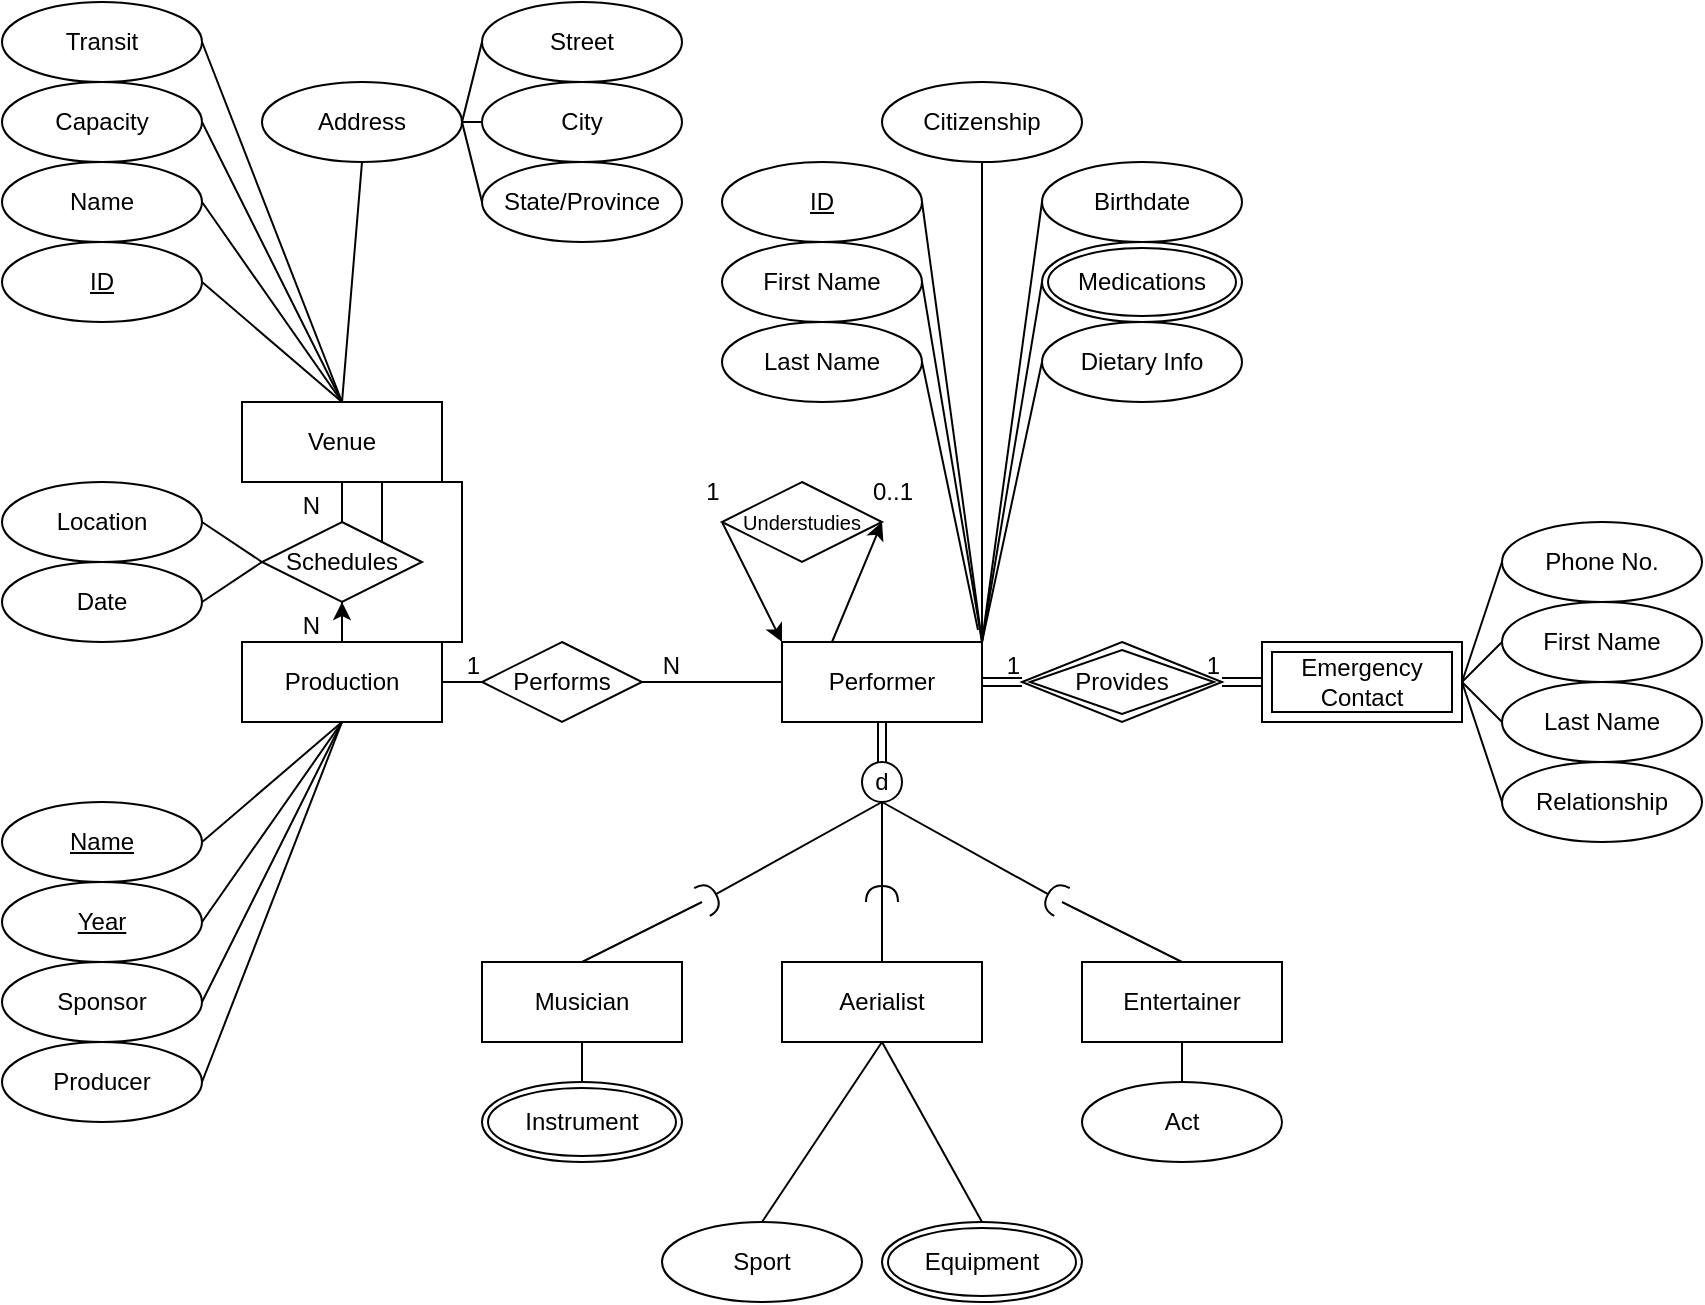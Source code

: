 <mxfile version="21.8.2" type="device">
  <diagram name="Page-1" id="f7-Rr7WY_f7SpYFQRQXC">
    <mxGraphModel dx="1036" dy="614" grid="1" gridSize="10" guides="1" tooltips="1" connect="1" arrows="1" fold="1" page="1" pageScale="1" pageWidth="850" pageHeight="1100" math="0" shadow="0">
      <root>
        <mxCell id="0" />
        <mxCell id="1" parent="0" />
        <mxCell id="wAmFiLP3xi7SFFeAQe1h-1" value="Venue" style="whiteSpace=wrap;html=1;align=center;" parent="1" vertex="1">
          <mxGeometry x="120" y="200" width="100" height="40" as="geometry" />
        </mxCell>
        <mxCell id="wAmFiLP3xi7SFFeAQe1h-2" value="Production" style="whiteSpace=wrap;html=1;align=center;" parent="1" vertex="1">
          <mxGeometry x="120" y="320" width="100" height="40" as="geometry" />
        </mxCell>
        <mxCell id="kc0A2wg8LQgVYRKGeDW2-1" style="rounded=0;orthogonalLoop=1;jettySize=auto;html=1;exitX=0.25;exitY=0;exitDx=0;exitDy=0;entryX=1;entryY=0.5;entryDx=0;entryDy=0;" parent="1" source="wAmFiLP3xi7SFFeAQe1h-3" target="wAmFiLP3xi7SFFeAQe1h-35" edge="1">
          <mxGeometry relative="1" as="geometry" />
        </mxCell>
        <mxCell id="wAmFiLP3xi7SFFeAQe1h-3" value="Performer" style="whiteSpace=wrap;html=1;align=center;" parent="1" vertex="1">
          <mxGeometry x="390" y="320" width="100" height="40" as="geometry" />
        </mxCell>
        <mxCell id="wAmFiLP3xi7SFFeAQe1h-4" value="Musician" style="whiteSpace=wrap;html=1;align=center;" parent="1" vertex="1">
          <mxGeometry x="240" y="480" width="100" height="40" as="geometry" />
        </mxCell>
        <mxCell id="wAmFiLP3xi7SFFeAQe1h-5" value="Aerialist" style="whiteSpace=wrap;html=1;align=center;" parent="1" vertex="1">
          <mxGeometry x="390" y="480" width="100" height="40" as="geometry" />
        </mxCell>
        <mxCell id="wAmFiLP3xi7SFFeAQe1h-6" value="Entertainer" style="whiteSpace=wrap;html=1;align=center;" parent="1" vertex="1">
          <mxGeometry x="540" y="480" width="100" height="40" as="geometry" />
        </mxCell>
        <mxCell id="wAmFiLP3xi7SFFeAQe1h-8" value="Emergency Contact" style="shape=ext;margin=3;double=1;whiteSpace=wrap;html=1;align=center;" parent="1" vertex="1">
          <mxGeometry x="630" y="320" width="100" height="40" as="geometry" />
        </mxCell>
        <mxCell id="wAmFiLP3xi7SFFeAQe1h-9" value="Provides" style="shape=rhombus;double=1;perimeter=rhombusPerimeter;whiteSpace=wrap;html=1;align=center;" parent="1" vertex="1">
          <mxGeometry x="510" y="320" width="100" height="40" as="geometry" />
        </mxCell>
        <mxCell id="wAmFiLP3xi7SFFeAQe1h-10" value="Schedules" style="shape=rhombus;perimeter=rhombusPerimeter;whiteSpace=wrap;html=1;align=center;" parent="1" vertex="1">
          <mxGeometry x="130" y="260" width="80" height="40" as="geometry" />
        </mxCell>
        <mxCell id="wAmFiLP3xi7SFFeAQe1h-11" value="Performs" style="shape=rhombus;perimeter=rhombusPerimeter;whiteSpace=wrap;html=1;align=center;" parent="1" vertex="1">
          <mxGeometry x="240" y="320" width="80" height="40" as="geometry" />
        </mxCell>
        <mxCell id="wAmFiLP3xi7SFFeAQe1h-13" value="Instrument" style="ellipse;shape=doubleEllipse;margin=3;whiteSpace=wrap;html=1;align=center;" parent="1" vertex="1">
          <mxGeometry x="240" y="540" width="100" height="40" as="geometry" />
        </mxCell>
        <mxCell id="wAmFiLP3xi7SFFeAQe1h-14" value="Equipment" style="ellipse;shape=doubleEllipse;margin=3;whiteSpace=wrap;html=1;align=center;" parent="1" vertex="1">
          <mxGeometry x="440" y="610" width="100" height="40" as="geometry" />
        </mxCell>
        <mxCell id="wAmFiLP3xi7SFFeAQe1h-15" value="Sport" style="ellipse;whiteSpace=wrap;html=1;align=center;" parent="1" vertex="1">
          <mxGeometry x="330" y="610" width="100" height="40" as="geometry" />
        </mxCell>
        <mxCell id="wAmFiLP3xi7SFFeAQe1h-16" value="Act" style="ellipse;whiteSpace=wrap;html=1;align=center;" parent="1" vertex="1">
          <mxGeometry x="540" y="540" width="100" height="40" as="geometry" />
        </mxCell>
        <mxCell id="wAmFiLP3xi7SFFeAQe1h-18" value="Last Name" style="ellipse;whiteSpace=wrap;html=1;align=center;" parent="1" vertex="1">
          <mxGeometry x="750" y="340" width="100" height="40" as="geometry" />
        </mxCell>
        <mxCell id="wAmFiLP3xi7SFFeAQe1h-19" value="Phone No." style="ellipse;whiteSpace=wrap;html=1;align=center;" parent="1" vertex="1">
          <mxGeometry x="750" y="260" width="100" height="40" as="geometry" />
        </mxCell>
        <mxCell id="wAmFiLP3xi7SFFeAQe1h-20" value="Relationship" style="ellipse;whiteSpace=wrap;html=1;align=center;" parent="1" vertex="1">
          <mxGeometry x="750" y="380" width="100" height="40" as="geometry" />
        </mxCell>
        <mxCell id="wAmFiLP3xi7SFFeAQe1h-22" value="Name" style="ellipse;whiteSpace=wrap;html=1;align=center;" parent="1" vertex="1">
          <mxGeometry y="80" width="100" height="40" as="geometry" />
        </mxCell>
        <mxCell id="wAmFiLP3xi7SFFeAQe1h-23" value="Address" style="ellipse;whiteSpace=wrap;html=1;align=center;" parent="1" vertex="1">
          <mxGeometry x="130" y="40" width="100" height="40" as="geometry" />
        </mxCell>
        <mxCell id="wAmFiLP3xi7SFFeAQe1h-24" value="Capacity" style="ellipse;whiteSpace=wrap;html=1;align=center;" parent="1" vertex="1">
          <mxGeometry y="40" width="100" height="40" as="geometry" />
        </mxCell>
        <mxCell id="wAmFiLP3xi7SFFeAQe1h-25" value="Transit" style="ellipse;whiteSpace=wrap;html=1;align=center;" parent="1" vertex="1">
          <mxGeometry width="100" height="40" as="geometry" />
        </mxCell>
        <mxCell id="wAmFiLP3xi7SFFeAQe1h-26" value="Street" style="ellipse;whiteSpace=wrap;html=1;align=center;" parent="1" vertex="1">
          <mxGeometry x="240" width="100" height="40" as="geometry" />
        </mxCell>
        <mxCell id="wAmFiLP3xi7SFFeAQe1h-27" value="City" style="ellipse;whiteSpace=wrap;html=1;align=center;" parent="1" vertex="1">
          <mxGeometry x="240" y="40" width="100" height="40" as="geometry" />
        </mxCell>
        <mxCell id="wAmFiLP3xi7SFFeAQe1h-28" value="Date" style="ellipse;whiteSpace=wrap;html=1;align=center;" parent="1" vertex="1">
          <mxGeometry y="280" width="100" height="40" as="geometry" />
        </mxCell>
        <mxCell id="wAmFiLP3xi7SFFeAQe1h-29" value="Location" style="ellipse;whiteSpace=wrap;html=1;align=center;" parent="1" vertex="1">
          <mxGeometry y="240" width="100" height="40" as="geometry" />
        </mxCell>
        <mxCell id="wAmFiLP3xi7SFFeAQe1h-32" value="Sponsor" style="ellipse;whiteSpace=wrap;html=1;align=center;" parent="1" vertex="1">
          <mxGeometry y="480" width="100" height="40" as="geometry" />
        </mxCell>
        <mxCell id="wAmFiLP3xi7SFFeAQe1h-33" value="Producer" style="ellipse;whiteSpace=wrap;html=1;align=center;" parent="1" vertex="1">
          <mxGeometry y="520" width="100" height="40" as="geometry" />
        </mxCell>
        <mxCell id="wAmFiLP3xi7SFFeAQe1h-34" value="First Name" style="ellipse;whiteSpace=wrap;html=1;align=center;" parent="1" vertex="1">
          <mxGeometry x="750" y="300" width="100" height="40" as="geometry" />
        </mxCell>
        <mxCell id="kc0A2wg8LQgVYRKGeDW2-2" style="rounded=0;orthogonalLoop=1;jettySize=auto;html=1;exitX=0;exitY=0.5;exitDx=0;exitDy=0;entryX=0;entryY=0;entryDx=0;entryDy=0;" parent="1" source="wAmFiLP3xi7SFFeAQe1h-35" target="wAmFiLP3xi7SFFeAQe1h-3" edge="1">
          <mxGeometry relative="1" as="geometry" />
        </mxCell>
        <mxCell id="wAmFiLP3xi7SFFeAQe1h-35" value="&lt;font style=&quot;font-size: 10px;&quot;&gt;Understudies&lt;/font&gt;" style="shape=rhombus;perimeter=rhombusPerimeter;whiteSpace=wrap;html=1;align=center;" parent="1" vertex="1">
          <mxGeometry x="360" y="240" width="80" height="40" as="geometry" />
        </mxCell>
        <mxCell id="wAmFiLP3xi7SFFeAQe1h-39" value="State/Province" style="ellipse;whiteSpace=wrap;html=1;align=center;" parent="1" vertex="1">
          <mxGeometry x="240" y="80" width="100" height="40" as="geometry" />
        </mxCell>
        <mxCell id="wAmFiLP3xi7SFFeAQe1h-40" value="" style="endArrow=none;html=1;rounded=0;entryX=0.5;entryY=0;entryDx=0;entryDy=0;exitX=0.5;exitY=1;exitDx=0;exitDy=0;" parent="1" source="wAmFiLP3xi7SFFeAQe1h-1" target="wAmFiLP3xi7SFFeAQe1h-10" edge="1">
          <mxGeometry relative="1" as="geometry">
            <mxPoint x="380" y="270" as="sourcePoint" />
            <mxPoint x="540" y="270" as="targetPoint" />
          </mxGeometry>
        </mxCell>
        <mxCell id="wAmFiLP3xi7SFFeAQe1h-41" value="N" style="resizable=0;html=1;whiteSpace=wrap;align=right;verticalAlign=bottom;" parent="wAmFiLP3xi7SFFeAQe1h-40" connectable="0" vertex="1">
          <mxGeometry x="1" relative="1" as="geometry">
            <mxPoint x="-10" as="offset" />
          </mxGeometry>
        </mxCell>
        <mxCell id="wAmFiLP3xi7SFFeAQe1h-49" value="" style="endArrow=none;html=1;rounded=0;entryX=1;entryY=0.5;entryDx=0;entryDy=0;exitX=0;exitY=0.5;exitDx=0;exitDy=0;" parent="1" source="wAmFiLP3xi7SFFeAQe1h-3" target="wAmFiLP3xi7SFFeAQe1h-11" edge="1">
          <mxGeometry relative="1" as="geometry">
            <mxPoint x="340" y="270" as="sourcePoint" />
            <mxPoint x="500" y="270" as="targetPoint" />
          </mxGeometry>
        </mxCell>
        <mxCell id="wAmFiLP3xi7SFFeAQe1h-50" value="N" style="resizable=0;html=1;whiteSpace=wrap;align=right;verticalAlign=bottom;" parent="wAmFiLP3xi7SFFeAQe1h-49" connectable="0" vertex="1">
          <mxGeometry x="1" relative="1" as="geometry">
            <mxPoint x="20" as="offset" />
          </mxGeometry>
        </mxCell>
        <mxCell id="wAmFiLP3xi7SFFeAQe1h-51" value="" style="endArrow=none;html=1;rounded=0;exitX=1;exitY=0.5;exitDx=0;exitDy=0;entryX=0;entryY=0.5;entryDx=0;entryDy=0;" parent="1" source="wAmFiLP3xi7SFFeAQe1h-2" target="wAmFiLP3xi7SFFeAQe1h-11" edge="1">
          <mxGeometry relative="1" as="geometry">
            <mxPoint x="340" y="270" as="sourcePoint" />
            <mxPoint x="500" y="270" as="targetPoint" />
          </mxGeometry>
        </mxCell>
        <mxCell id="wAmFiLP3xi7SFFeAQe1h-52" value="1" style="resizable=0;html=1;whiteSpace=wrap;align=right;verticalAlign=bottom;" parent="wAmFiLP3xi7SFFeAQe1h-51" connectable="0" vertex="1">
          <mxGeometry x="1" relative="1" as="geometry">
            <mxPoint as="offset" />
          </mxGeometry>
        </mxCell>
        <mxCell id="wAmFiLP3xi7SFFeAQe1h-53" value="" style="shape=link;html=1;rounded=0;entryX=0;entryY=0.5;entryDx=0;entryDy=0;exitX=1;exitY=0.5;exitDx=0;exitDy=0;" parent="1" source="wAmFiLP3xi7SFFeAQe1h-3" target="wAmFiLP3xi7SFFeAQe1h-9" edge="1">
          <mxGeometry relative="1" as="geometry">
            <mxPoint x="340" y="270" as="sourcePoint" />
            <mxPoint x="500" y="270" as="targetPoint" />
          </mxGeometry>
        </mxCell>
        <mxCell id="wAmFiLP3xi7SFFeAQe1h-54" value="1" style="resizable=0;html=1;whiteSpace=wrap;align=right;verticalAlign=bottom;" parent="wAmFiLP3xi7SFFeAQe1h-53" connectable="0" vertex="1">
          <mxGeometry x="1" relative="1" as="geometry" />
        </mxCell>
        <mxCell id="wAmFiLP3xi7SFFeAQe1h-55" value="" style="shape=link;html=1;rounded=0;entryX=1;entryY=0.5;entryDx=0;entryDy=0;exitX=0;exitY=0.5;exitDx=0;exitDy=0;" parent="1" source="wAmFiLP3xi7SFFeAQe1h-8" target="wAmFiLP3xi7SFFeAQe1h-9" edge="1">
          <mxGeometry relative="1" as="geometry">
            <mxPoint x="340" y="270" as="sourcePoint" />
            <mxPoint x="500" y="270" as="targetPoint" />
          </mxGeometry>
        </mxCell>
        <mxCell id="wAmFiLP3xi7SFFeAQe1h-56" value="1" style="resizable=0;html=1;whiteSpace=wrap;align=right;verticalAlign=bottom;" parent="wAmFiLP3xi7SFFeAQe1h-55" connectable="0" vertex="1">
          <mxGeometry x="1" relative="1" as="geometry" />
        </mxCell>
        <mxCell id="wAmFiLP3xi7SFFeAQe1h-63" value="" style="endArrow=none;html=1;rounded=0;exitX=0.5;exitY=0;exitDx=0;exitDy=0;" parent="1" source="wAmFiLP3xi7SFFeAQe1h-2" target="wAmFiLP3xi7SFFeAQe1h-10" edge="1">
          <mxGeometry relative="1" as="geometry">
            <mxPoint x="180" y="250" as="sourcePoint" />
            <mxPoint x="180" y="270" as="targetPoint" />
          </mxGeometry>
        </mxCell>
        <mxCell id="wAmFiLP3xi7SFFeAQe1h-64" value="N" style="resizable=0;html=1;whiteSpace=wrap;align=right;verticalAlign=bottom;" parent="wAmFiLP3xi7SFFeAQe1h-63" connectable="0" vertex="1">
          <mxGeometry x="1" relative="1" as="geometry">
            <mxPoint x="-10" y="20" as="offset" />
          </mxGeometry>
        </mxCell>
        <mxCell id="wAmFiLP3xi7SFFeAQe1h-65" value="" style="endArrow=none;html=1;rounded=0;entryX=0.5;entryY=0;entryDx=0;entryDy=0;exitX=0.5;exitY=1;exitDx=0;exitDy=0;" parent="1" source="wAmFiLP3xi7SFFeAQe1h-6" target="wAmFiLP3xi7SFFeAQe1h-16" edge="1">
          <mxGeometry relative="1" as="geometry">
            <mxPoint x="340" y="270" as="sourcePoint" />
            <mxPoint x="500" y="270" as="targetPoint" />
          </mxGeometry>
        </mxCell>
        <mxCell id="wAmFiLP3xi7SFFeAQe1h-66" value="" style="endArrow=none;html=1;rounded=0;exitX=0.5;exitY=0;exitDx=0;exitDy=0;entryX=0.5;entryY=1;entryDx=0;entryDy=0;" parent="1" source="wAmFiLP3xi7SFFeAQe1h-14" target="wAmFiLP3xi7SFFeAQe1h-5" edge="1">
          <mxGeometry relative="1" as="geometry">
            <mxPoint x="340" y="270" as="sourcePoint" />
            <mxPoint x="500" y="270" as="targetPoint" />
          </mxGeometry>
        </mxCell>
        <mxCell id="wAmFiLP3xi7SFFeAQe1h-67" value="" style="endArrow=none;html=1;rounded=0;exitX=0.5;exitY=0;exitDx=0;exitDy=0;entryX=0.5;entryY=1;entryDx=0;entryDy=0;" parent="1" source="wAmFiLP3xi7SFFeAQe1h-13" target="wAmFiLP3xi7SFFeAQe1h-4" edge="1">
          <mxGeometry relative="1" as="geometry">
            <mxPoint x="340" y="270" as="sourcePoint" />
            <mxPoint x="500" y="270" as="targetPoint" />
          </mxGeometry>
        </mxCell>
        <mxCell id="wAmFiLP3xi7SFFeAQe1h-68" value="" style="endArrow=none;html=1;rounded=0;entryX=0.5;entryY=0;entryDx=0;entryDy=0;exitX=0.5;exitY=1;exitDx=0;exitDy=0;" parent="1" source="wAmFiLP3xi7SFFeAQe1h-5" target="wAmFiLP3xi7SFFeAQe1h-15" edge="1">
          <mxGeometry relative="1" as="geometry">
            <mxPoint x="340" y="270" as="sourcePoint" />
            <mxPoint x="500" y="270" as="targetPoint" />
          </mxGeometry>
        </mxCell>
        <mxCell id="wAmFiLP3xi7SFFeAQe1h-69" value="" style="endArrow=none;html=1;rounded=0;exitX=1;exitY=0.5;exitDx=0;exitDy=0;entryX=0.5;entryY=1;entryDx=0;entryDy=0;" parent="1" target="wAmFiLP3xi7SFFeAQe1h-2" edge="1">
          <mxGeometry relative="1" as="geometry">
            <mxPoint x="100" y="420" as="sourcePoint" />
            <mxPoint x="500" y="270" as="targetPoint" />
          </mxGeometry>
        </mxCell>
        <mxCell id="wAmFiLP3xi7SFFeAQe1h-70" value="" style="endArrow=none;html=1;rounded=0;exitX=1;exitY=0.5;exitDx=0;exitDy=0;entryX=0.5;entryY=1;entryDx=0;entryDy=0;" parent="1" target="wAmFiLP3xi7SFFeAQe1h-2" edge="1">
          <mxGeometry relative="1" as="geometry">
            <mxPoint x="100" y="460" as="sourcePoint" />
            <mxPoint x="500" y="270" as="targetPoint" />
          </mxGeometry>
        </mxCell>
        <mxCell id="wAmFiLP3xi7SFFeAQe1h-71" value="" style="endArrow=none;html=1;rounded=0;entryX=1;entryY=0.5;entryDx=0;entryDy=0;exitX=0.5;exitY=1;exitDx=0;exitDy=0;" parent="1" source="wAmFiLP3xi7SFFeAQe1h-2" target="wAmFiLP3xi7SFFeAQe1h-32" edge="1">
          <mxGeometry relative="1" as="geometry">
            <mxPoint x="340" y="270" as="sourcePoint" />
            <mxPoint x="500" y="270" as="targetPoint" />
          </mxGeometry>
        </mxCell>
        <mxCell id="wAmFiLP3xi7SFFeAQe1h-72" value="" style="endArrow=none;html=1;rounded=0;exitX=1;exitY=0.5;exitDx=0;exitDy=0;entryX=0.5;entryY=1;entryDx=0;entryDy=0;" parent="1" source="wAmFiLP3xi7SFFeAQe1h-33" target="wAmFiLP3xi7SFFeAQe1h-2" edge="1">
          <mxGeometry relative="1" as="geometry">
            <mxPoint x="340" y="270" as="sourcePoint" />
            <mxPoint x="500" y="270" as="targetPoint" />
          </mxGeometry>
        </mxCell>
        <mxCell id="wAmFiLP3xi7SFFeAQe1h-73" value="" style="endArrow=none;html=1;rounded=0;exitX=0.5;exitY=0;exitDx=0;exitDy=0;entryX=1;entryY=0.5;entryDx=0;entryDy=0;" parent="1" source="wAmFiLP3xi7SFFeAQe1h-1" edge="1">
          <mxGeometry relative="1" as="geometry">
            <mxPoint x="340" y="270" as="sourcePoint" />
            <mxPoint x="100" y="140" as="targetPoint" />
          </mxGeometry>
        </mxCell>
        <mxCell id="wAmFiLP3xi7SFFeAQe1h-74" value="" style="endArrow=none;html=1;rounded=0;exitX=1;exitY=0.5;exitDx=0;exitDy=0;entryX=0.5;entryY=0;entryDx=0;entryDy=0;" parent="1" source="wAmFiLP3xi7SFFeAQe1h-22" target="wAmFiLP3xi7SFFeAQe1h-1" edge="1">
          <mxGeometry relative="1" as="geometry">
            <mxPoint x="340" y="270" as="sourcePoint" />
            <mxPoint x="500" y="270" as="targetPoint" />
          </mxGeometry>
        </mxCell>
        <mxCell id="wAmFiLP3xi7SFFeAQe1h-75" value="" style="endArrow=none;html=1;rounded=0;exitX=1;exitY=0.5;exitDx=0;exitDy=0;entryX=0.5;entryY=0;entryDx=0;entryDy=0;" parent="1" source="wAmFiLP3xi7SFFeAQe1h-24" target="wAmFiLP3xi7SFFeAQe1h-1" edge="1">
          <mxGeometry relative="1" as="geometry">
            <mxPoint x="340" y="270" as="sourcePoint" />
            <mxPoint x="500" y="270" as="targetPoint" />
          </mxGeometry>
        </mxCell>
        <mxCell id="wAmFiLP3xi7SFFeAQe1h-76" value="" style="endArrow=none;html=1;rounded=0;exitX=1;exitY=0.5;exitDx=0;exitDy=0;entryX=0.5;entryY=0;entryDx=0;entryDy=0;" parent="1" source="wAmFiLP3xi7SFFeAQe1h-25" target="wAmFiLP3xi7SFFeAQe1h-1" edge="1">
          <mxGeometry relative="1" as="geometry">
            <mxPoint x="340" y="270" as="sourcePoint" />
            <mxPoint x="500" y="270" as="targetPoint" />
          </mxGeometry>
        </mxCell>
        <mxCell id="wAmFiLP3xi7SFFeAQe1h-77" value="" style="endArrow=none;html=1;rounded=0;exitX=0.5;exitY=0;exitDx=0;exitDy=0;entryX=0.5;entryY=1;entryDx=0;entryDy=0;" parent="1" source="wAmFiLP3xi7SFFeAQe1h-1" target="wAmFiLP3xi7SFFeAQe1h-23" edge="1">
          <mxGeometry relative="1" as="geometry">
            <mxPoint x="340" y="270" as="sourcePoint" />
            <mxPoint x="500" y="270" as="targetPoint" />
          </mxGeometry>
        </mxCell>
        <mxCell id="wAmFiLP3xi7SFFeAQe1h-78" value="" style="endArrow=none;html=1;rounded=0;exitX=1;exitY=0.5;exitDx=0;exitDy=0;entryX=0;entryY=0.5;entryDx=0;entryDy=0;" parent="1" source="wAmFiLP3xi7SFFeAQe1h-23" target="wAmFiLP3xi7SFFeAQe1h-26" edge="1">
          <mxGeometry relative="1" as="geometry">
            <mxPoint x="340" y="230" as="sourcePoint" />
            <mxPoint x="500" y="230" as="targetPoint" />
          </mxGeometry>
        </mxCell>
        <mxCell id="wAmFiLP3xi7SFFeAQe1h-79" value="" style="endArrow=none;html=1;rounded=0;exitX=1;exitY=0.5;exitDx=0;exitDy=0;entryX=0;entryY=0.5;entryDx=0;entryDy=0;" parent="1" source="wAmFiLP3xi7SFFeAQe1h-23" target="wAmFiLP3xi7SFFeAQe1h-39" edge="1">
          <mxGeometry relative="1" as="geometry">
            <mxPoint x="340" y="230" as="sourcePoint" />
            <mxPoint x="500" y="230" as="targetPoint" />
          </mxGeometry>
        </mxCell>
        <mxCell id="wAmFiLP3xi7SFFeAQe1h-80" value="" style="endArrow=none;html=1;rounded=0;exitX=1;exitY=0.5;exitDx=0;exitDy=0;entryX=0;entryY=0.5;entryDx=0;entryDy=0;" parent="1" source="wAmFiLP3xi7SFFeAQe1h-23" target="wAmFiLP3xi7SFFeAQe1h-27" edge="1">
          <mxGeometry relative="1" as="geometry">
            <mxPoint x="340" y="230" as="sourcePoint" />
            <mxPoint x="500" y="230" as="targetPoint" />
          </mxGeometry>
        </mxCell>
        <mxCell id="wAmFiLP3xi7SFFeAQe1h-85" value="d" style="ellipse;whiteSpace=wrap;html=1;aspect=fixed;" parent="1" vertex="1">
          <mxGeometry x="430" y="380" width="20" height="20" as="geometry" />
        </mxCell>
        <mxCell id="wAmFiLP3xi7SFFeAQe1h-86" value="" style="shape=link;html=1;rounded=0;entryX=0.5;entryY=0;entryDx=0;entryDy=0;exitX=0.5;exitY=1;exitDx=0;exitDy=0;" parent="1" source="wAmFiLP3xi7SFFeAQe1h-3" target="wAmFiLP3xi7SFFeAQe1h-85" edge="1">
          <mxGeometry width="100" relative="1" as="geometry">
            <mxPoint x="370" y="270" as="sourcePoint" />
            <mxPoint x="470" y="270" as="targetPoint" />
          </mxGeometry>
        </mxCell>
        <mxCell id="wAmFiLP3xi7SFFeAQe1h-87" value="" style="rounded=0;orthogonalLoop=1;jettySize=auto;html=1;endArrow=halfCircle;endFill=0;endSize=6;strokeWidth=1;sketch=0;fontSize=12;curved=1;" parent="1" edge="1">
          <mxGeometry relative="1" as="geometry">
            <mxPoint x="440" y="400" as="sourcePoint" />
            <mxPoint x="440" y="450" as="targetPoint" />
          </mxGeometry>
        </mxCell>
        <mxCell id="wAmFiLP3xi7SFFeAQe1h-88" value="" style="ellipse;whiteSpace=wrap;html=1;align=center;aspect=fixed;fillColor=none;strokeColor=none;resizable=0;perimeter=centerPerimeter;rotatable=0;allowArrows=0;points=[];outlineConnect=1;" parent="1" vertex="1">
          <mxGeometry x="410" y="260" width="10" height="10" as="geometry" />
        </mxCell>
        <mxCell id="wAmFiLP3xi7SFFeAQe1h-89" value="" style="rounded=0;orthogonalLoop=1;jettySize=auto;html=1;endArrow=halfCircle;endFill=0;endSize=6;strokeWidth=1;sketch=0;fontSize=12;curved=1;exitX=0.5;exitY=1;exitDx=0;exitDy=0;" parent="1" source="wAmFiLP3xi7SFFeAQe1h-85" edge="1">
          <mxGeometry relative="1" as="geometry">
            <mxPoint x="435" y="265" as="sourcePoint" />
            <mxPoint x="350" y="450" as="targetPoint" />
          </mxGeometry>
        </mxCell>
        <mxCell id="wAmFiLP3xi7SFFeAQe1h-90" value="" style="ellipse;whiteSpace=wrap;html=1;align=center;aspect=fixed;fillColor=none;strokeColor=none;resizable=0;perimeter=centerPerimeter;rotatable=0;allowArrows=0;points=[];outlineConnect=1;" parent="1" vertex="1">
          <mxGeometry x="410" y="260" width="10" height="10" as="geometry" />
        </mxCell>
        <mxCell id="wAmFiLP3xi7SFFeAQe1h-91" value="" style="rounded=0;orthogonalLoop=1;jettySize=auto;html=1;endArrow=halfCircle;endFill=0;endSize=6;strokeWidth=1;sketch=0;fontSize=12;curved=1;exitX=0.5;exitY=1;exitDx=0;exitDy=0;" parent="1" source="wAmFiLP3xi7SFFeAQe1h-85" edge="1">
          <mxGeometry relative="1" as="geometry">
            <mxPoint x="435" y="265" as="sourcePoint" />
            <mxPoint x="530" y="450" as="targetPoint" />
          </mxGeometry>
        </mxCell>
        <mxCell id="wAmFiLP3xi7SFFeAQe1h-92" value="" style="ellipse;whiteSpace=wrap;html=1;align=center;aspect=fixed;fillColor=none;strokeColor=none;resizable=0;perimeter=centerPerimeter;rotatable=0;allowArrows=0;points=[];outlineConnect=1;" parent="1" vertex="1">
          <mxGeometry x="410" y="260" width="10" height="10" as="geometry" />
        </mxCell>
        <mxCell id="wAmFiLP3xi7SFFeAQe1h-93" value="" style="endArrow=none;html=1;rounded=0;exitX=0.5;exitY=0;exitDx=0;exitDy=0;" parent="1" source="wAmFiLP3xi7SFFeAQe1h-4" edge="1">
          <mxGeometry relative="1" as="geometry">
            <mxPoint x="340" y="270" as="sourcePoint" />
            <mxPoint x="350" y="450" as="targetPoint" />
          </mxGeometry>
        </mxCell>
        <mxCell id="wAmFiLP3xi7SFFeAQe1h-94" value="" style="endArrow=none;html=1;rounded=0;entryX=0.5;entryY=0;entryDx=0;entryDy=0;" parent="1" target="wAmFiLP3xi7SFFeAQe1h-5" edge="1">
          <mxGeometry relative="1" as="geometry">
            <mxPoint x="440" y="440" as="sourcePoint" />
            <mxPoint x="500" y="270" as="targetPoint" />
          </mxGeometry>
        </mxCell>
        <mxCell id="wAmFiLP3xi7SFFeAQe1h-95" value="" style="endArrow=none;html=1;rounded=0;entryX=0.5;entryY=0;entryDx=0;entryDy=0;" parent="1" target="wAmFiLP3xi7SFFeAQe1h-6" edge="1">
          <mxGeometry relative="1" as="geometry">
            <mxPoint x="530" y="450" as="sourcePoint" />
            <mxPoint x="500" y="270" as="targetPoint" />
          </mxGeometry>
        </mxCell>
        <mxCell id="wAmFiLP3xi7SFFeAQe1h-96" value="" style="endArrow=none;html=1;rounded=0;entryX=1;entryY=0.5;entryDx=0;entryDy=0;exitX=0;exitY=0.5;exitDx=0;exitDy=0;" parent="1" source="wAmFiLP3xi7SFFeAQe1h-19" target="wAmFiLP3xi7SFFeAQe1h-8" edge="1">
          <mxGeometry relative="1" as="geometry">
            <mxPoint x="340" y="270" as="sourcePoint" />
            <mxPoint x="500" y="270" as="targetPoint" />
          </mxGeometry>
        </mxCell>
        <mxCell id="wAmFiLP3xi7SFFeAQe1h-97" value="" style="endArrow=none;html=1;rounded=0;entryX=0;entryY=0.5;entryDx=0;entryDy=0;exitX=1;exitY=0.5;exitDx=0;exitDy=0;" parent="1" source="wAmFiLP3xi7SFFeAQe1h-8" target="wAmFiLP3xi7SFFeAQe1h-34" edge="1">
          <mxGeometry relative="1" as="geometry">
            <mxPoint x="340" y="270" as="sourcePoint" />
            <mxPoint x="500" y="270" as="targetPoint" />
          </mxGeometry>
        </mxCell>
        <mxCell id="wAmFiLP3xi7SFFeAQe1h-98" value="" style="endArrow=none;html=1;rounded=0;entryX=0;entryY=0.5;entryDx=0;entryDy=0;exitX=1;exitY=0.5;exitDx=0;exitDy=0;" parent="1" source="wAmFiLP3xi7SFFeAQe1h-8" target="wAmFiLP3xi7SFFeAQe1h-18" edge="1">
          <mxGeometry relative="1" as="geometry">
            <mxPoint x="340" y="270" as="sourcePoint" />
            <mxPoint x="500" y="270" as="targetPoint" />
          </mxGeometry>
        </mxCell>
        <mxCell id="wAmFiLP3xi7SFFeAQe1h-99" value="" style="endArrow=none;html=1;rounded=0;entryX=0;entryY=0.5;entryDx=0;entryDy=0;exitX=1;exitY=0.5;exitDx=0;exitDy=0;" parent="1" source="wAmFiLP3xi7SFFeAQe1h-8" target="wAmFiLP3xi7SFFeAQe1h-20" edge="1">
          <mxGeometry relative="1" as="geometry">
            <mxPoint x="340" y="270" as="sourcePoint" />
            <mxPoint x="500" y="270" as="targetPoint" />
          </mxGeometry>
        </mxCell>
        <mxCell id="wAmFiLP3xi7SFFeAQe1h-101" value="Year" style="ellipse;whiteSpace=wrap;html=1;align=center;fontStyle=4;" parent="1" vertex="1">
          <mxGeometry y="440" width="100" height="40" as="geometry" />
        </mxCell>
        <mxCell id="wAmFiLP3xi7SFFeAQe1h-102" value="Name" style="ellipse;whiteSpace=wrap;html=1;align=center;fontStyle=4;" parent="1" vertex="1">
          <mxGeometry y="400" width="100" height="40" as="geometry" />
        </mxCell>
        <mxCell id="wAmFiLP3xi7SFFeAQe1h-103" value="ID" style="ellipse;whiteSpace=wrap;html=1;align=center;fontStyle=4;" parent="1" vertex="1">
          <mxGeometry y="120" width="100" height="40" as="geometry" />
        </mxCell>
        <mxCell id="wAmFiLP3xi7SFFeAQe1h-104" value="ID" style="ellipse;whiteSpace=wrap;html=1;align=center;fontStyle=4;" parent="1" vertex="1">
          <mxGeometry x="360" y="80" width="100" height="40" as="geometry" />
        </mxCell>
        <mxCell id="wAmFiLP3xi7SFFeAQe1h-105" value="First Name" style="ellipse;whiteSpace=wrap;html=1;align=center;" parent="1" vertex="1">
          <mxGeometry x="360" y="120" width="100" height="40" as="geometry" />
        </mxCell>
        <mxCell id="wAmFiLP3xi7SFFeAQe1h-107" value="Last Name" style="ellipse;whiteSpace=wrap;html=1;align=center;" parent="1" vertex="1">
          <mxGeometry x="360" y="160" width="100" height="40" as="geometry" />
        </mxCell>
        <mxCell id="wAmFiLP3xi7SFFeAQe1h-108" value="Citizenship" style="ellipse;whiteSpace=wrap;html=1;align=center;" parent="1" vertex="1">
          <mxGeometry x="440" y="40" width="100" height="40" as="geometry" />
        </mxCell>
        <mxCell id="wAmFiLP3xi7SFFeAQe1h-109" value="Birthdate" style="ellipse;whiteSpace=wrap;html=1;align=center;" parent="1" vertex="1">
          <mxGeometry x="520" y="80" width="100" height="40" as="geometry" />
        </mxCell>
        <mxCell id="wAmFiLP3xi7SFFeAQe1h-110" value="Medications" style="ellipse;shape=doubleEllipse;margin=3;whiteSpace=wrap;html=1;align=center;" parent="1" vertex="1">
          <mxGeometry x="520" y="120" width="100" height="40" as="geometry" />
        </mxCell>
        <mxCell id="wAmFiLP3xi7SFFeAQe1h-111" value="Dietary Info" style="ellipse;whiteSpace=wrap;html=1;align=center;" parent="1" vertex="1">
          <mxGeometry x="520" y="160" width="100" height="40" as="geometry" />
        </mxCell>
        <mxCell id="wAmFiLP3xi7SFFeAQe1h-113" value="" style="endArrow=none;html=1;rounded=0;entryX=1;entryY=0.5;entryDx=0;entryDy=0;exitX=1;exitY=0;exitDx=0;exitDy=0;" parent="1" source="wAmFiLP3xi7SFFeAQe1h-3" target="wAmFiLP3xi7SFFeAQe1h-104" edge="1">
          <mxGeometry relative="1" as="geometry">
            <mxPoint x="340" y="270" as="sourcePoint" />
            <mxPoint x="500" y="270" as="targetPoint" />
          </mxGeometry>
        </mxCell>
        <mxCell id="wAmFiLP3xi7SFFeAQe1h-114" value="" style="endArrow=none;html=1;rounded=0;entryX=1;entryY=0.5;entryDx=0;entryDy=0;exitX=1;exitY=0;exitDx=0;exitDy=0;" parent="1" source="wAmFiLP3xi7SFFeAQe1h-3" target="wAmFiLP3xi7SFFeAQe1h-105" edge="1">
          <mxGeometry relative="1" as="geometry">
            <mxPoint x="340" y="270" as="sourcePoint" />
            <mxPoint x="500" y="270" as="targetPoint" />
          </mxGeometry>
        </mxCell>
        <mxCell id="wAmFiLP3xi7SFFeAQe1h-115" value="" style="endArrow=none;html=1;rounded=0;entryX=1;entryY=0.5;entryDx=0;entryDy=0;exitX=0.98;exitY=-0.15;exitDx=0;exitDy=0;exitPerimeter=0;" parent="1" source="wAmFiLP3xi7SFFeAQe1h-3" target="wAmFiLP3xi7SFFeAQe1h-107" edge="1">
          <mxGeometry relative="1" as="geometry">
            <mxPoint x="340" y="270" as="sourcePoint" />
            <mxPoint x="500" y="270" as="targetPoint" />
          </mxGeometry>
        </mxCell>
        <mxCell id="wAmFiLP3xi7SFFeAQe1h-116" value="" style="endArrow=none;html=1;rounded=0;entryX=0.5;entryY=1;entryDx=0;entryDy=0;" parent="1" target="wAmFiLP3xi7SFFeAQe1h-108" edge="1">
          <mxGeometry relative="1" as="geometry">
            <mxPoint x="490" y="319" as="sourcePoint" />
            <mxPoint x="500" y="270" as="targetPoint" />
          </mxGeometry>
        </mxCell>
        <mxCell id="wAmFiLP3xi7SFFeAQe1h-117" value="" style="endArrow=none;html=1;rounded=0;entryX=0;entryY=0.5;entryDx=0;entryDy=0;exitX=1;exitY=0;exitDx=0;exitDy=0;" parent="1" source="wAmFiLP3xi7SFFeAQe1h-3" target="wAmFiLP3xi7SFFeAQe1h-109" edge="1">
          <mxGeometry relative="1" as="geometry">
            <mxPoint x="340" y="270" as="sourcePoint" />
            <mxPoint x="500" y="270" as="targetPoint" />
          </mxGeometry>
        </mxCell>
        <mxCell id="wAmFiLP3xi7SFFeAQe1h-118" value="" style="endArrow=none;html=1;rounded=0;entryX=0;entryY=0.5;entryDx=0;entryDy=0;exitX=1;exitY=0;exitDx=0;exitDy=0;" parent="1" source="wAmFiLP3xi7SFFeAQe1h-3" target="wAmFiLP3xi7SFFeAQe1h-110" edge="1">
          <mxGeometry relative="1" as="geometry">
            <mxPoint x="340" y="270" as="sourcePoint" />
            <mxPoint x="500" y="270" as="targetPoint" />
          </mxGeometry>
        </mxCell>
        <mxCell id="wAmFiLP3xi7SFFeAQe1h-119" value="" style="endArrow=none;html=1;rounded=0;entryX=0;entryY=0.5;entryDx=0;entryDy=0;exitX=1;exitY=0;exitDx=0;exitDy=0;" parent="1" source="wAmFiLP3xi7SFFeAQe1h-3" target="wAmFiLP3xi7SFFeAQe1h-111" edge="1">
          <mxGeometry relative="1" as="geometry">
            <mxPoint x="440" y="320" as="sourcePoint" />
            <mxPoint x="500" y="270" as="targetPoint" />
          </mxGeometry>
        </mxCell>
        <mxCell id="wAmFiLP3xi7SFFeAQe1h-123" value="" style="endArrow=none;html=1;rounded=0;exitX=1;exitY=0.5;exitDx=0;exitDy=0;entryX=0;entryY=0.5;entryDx=0;entryDy=0;" parent="1" source="wAmFiLP3xi7SFFeAQe1h-28" target="wAmFiLP3xi7SFFeAQe1h-10" edge="1">
          <mxGeometry relative="1" as="geometry">
            <mxPoint x="340" y="330" as="sourcePoint" />
            <mxPoint x="500" y="330" as="targetPoint" />
          </mxGeometry>
        </mxCell>
        <mxCell id="wAmFiLP3xi7SFFeAQe1h-124" value="" style="endArrow=none;html=1;rounded=0;exitX=1;exitY=0.5;exitDx=0;exitDy=0;entryX=0;entryY=0.5;entryDx=0;entryDy=0;" parent="1" source="wAmFiLP3xi7SFFeAQe1h-29" target="wAmFiLP3xi7SFFeAQe1h-10" edge="1">
          <mxGeometry relative="1" as="geometry">
            <mxPoint x="340" y="330" as="sourcePoint" />
            <mxPoint x="500" y="330" as="targetPoint" />
          </mxGeometry>
        </mxCell>
        <mxCell id="kc0A2wg8LQgVYRKGeDW2-3" value="0..1" style="text;html=1;align=center;verticalAlign=middle;resizable=0;points=[];autosize=1;strokeColor=none;fillColor=none;" parent="1" vertex="1">
          <mxGeometry x="425" y="230" width="40" height="30" as="geometry" />
        </mxCell>
        <mxCell id="kc0A2wg8LQgVYRKGeDW2-4" value="1" style="text;html=1;align=center;verticalAlign=middle;resizable=0;points=[];autosize=1;strokeColor=none;fillColor=none;" parent="1" vertex="1">
          <mxGeometry x="340" y="230" width="30" height="30" as="geometry" />
        </mxCell>
        <mxCell id="-GTE62HI5aSY4yaN8FKU-1" style="edgeStyle=orthogonalEdgeStyle;rounded=0;orthogonalLoop=1;jettySize=auto;html=1;exitX=1;exitY=0;exitDx=0;exitDy=0;" edge="1" parent="1" source="wAmFiLP3xi7SFFeAQe1h-10" target="wAmFiLP3xi7SFFeAQe1h-10">
          <mxGeometry relative="1" as="geometry" />
        </mxCell>
      </root>
    </mxGraphModel>
  </diagram>
</mxfile>
